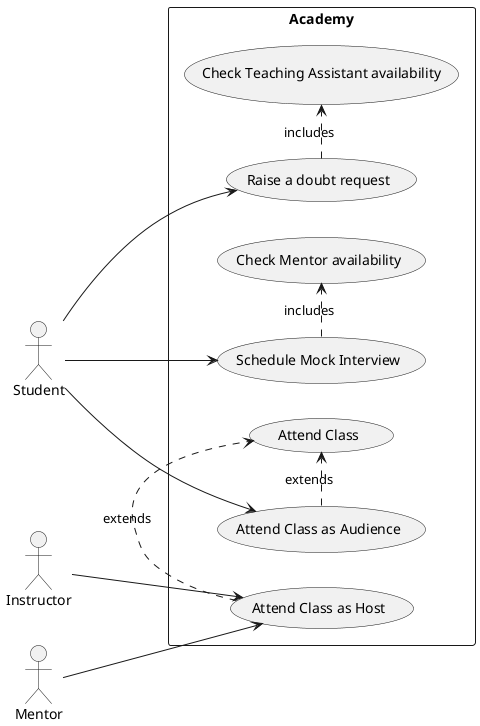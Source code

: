 @startuml
left to right direction
actor Student
actor Instructor
actor Mentor

rectangle Academy {

    Usecase "Attend Class" as UC1
    Usecase "Attend Class as Host" as UC1a
    Usecase "Attend Class as Audience" as UC1b
    Usecase "Schedule Mock Interview" as UC2
    Usecase "Raise a doubt request" as UC3
    usecase "Check Teaching Assistant availability" as UC4

    UC3 .> UC4 : includes

    usecase "Check Mentor availability" as UC5

    UC2 .> UC5 : includes
    UC1a .> UC1 : extends
    UC1b .> UC1 : extends

}

Student --> UC1b
Student --> UC2
Student --> UC3
Mentor --> UC1a
Instructor --> UC1a

@enduml